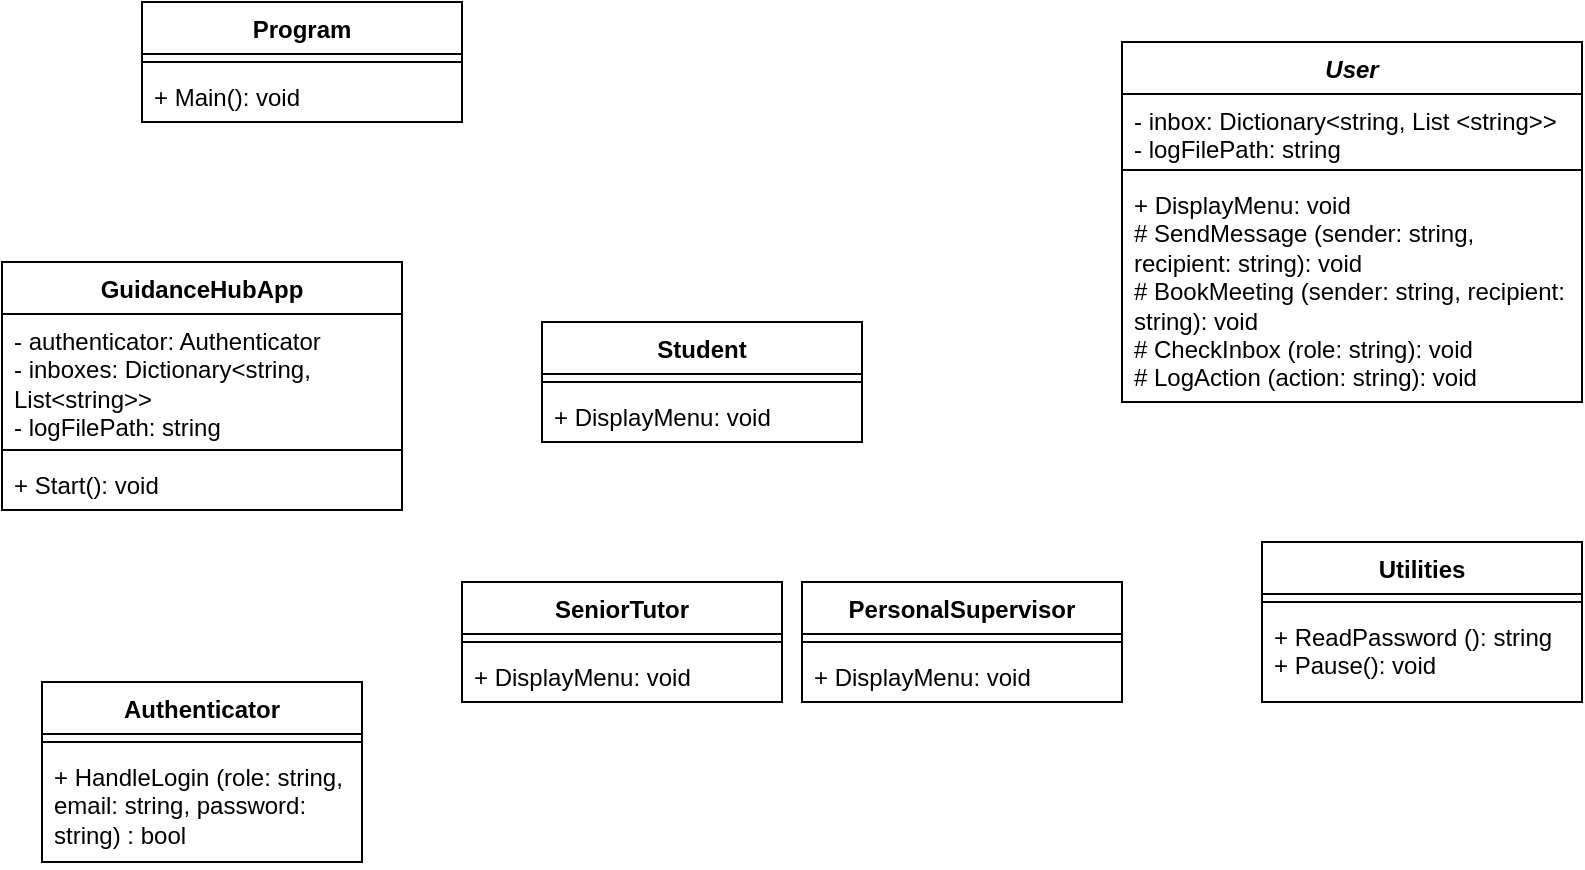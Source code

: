 <mxfile version="24.8.6">
  <diagram name="Page-1" id="BvLGYEvt-nDBIegFZNdJ">
    <mxGraphModel dx="1194" dy="535" grid="1" gridSize="10" guides="1" tooltips="1" connect="1" arrows="1" fold="1" page="1" pageScale="1" pageWidth="850" pageHeight="1100" math="0" shadow="0">
      <root>
        <mxCell id="0" />
        <mxCell id="1" parent="0" />
        <mxCell id="nNOjdYPiblm96Igl2QZm-2" value="GuidanceHubApp" style="swimlane;fontStyle=1;align=center;verticalAlign=top;childLayout=stackLayout;horizontal=1;startSize=26;horizontalStack=0;resizeParent=1;resizeParentMax=0;resizeLast=0;collapsible=1;marginBottom=0;whiteSpace=wrap;html=1;" vertex="1" parent="1">
          <mxGeometry x="20" y="170" width="200" height="124" as="geometry" />
        </mxCell>
        <mxCell id="nNOjdYPiblm96Igl2QZm-3" value="- authenticator: Authenticator&lt;div&gt;-&amp;nbsp;&lt;span style=&quot;background-color: initial;&quot;&gt;inboxes: Dictionary&amp;lt;string, List&amp;lt;string&amp;gt;&amp;gt;&lt;/span&gt;&lt;/div&gt;&lt;div&gt;&lt;span style=&quot;background-color: initial;&quot;&gt;-&amp;nbsp;&lt;/span&gt;&lt;span style=&quot;background-color: initial;&quot;&gt;logFilePath: string&lt;/span&gt;&lt;/div&gt;" style="text;strokeColor=none;fillColor=none;align=left;verticalAlign=top;spacingLeft=4;spacingRight=4;overflow=hidden;rotatable=0;points=[[0,0.5],[1,0.5]];portConstraint=eastwest;whiteSpace=wrap;html=1;" vertex="1" parent="nNOjdYPiblm96Igl2QZm-2">
          <mxGeometry y="26" width="200" height="64" as="geometry" />
        </mxCell>
        <mxCell id="nNOjdYPiblm96Igl2QZm-4" value="" style="line;strokeWidth=1;fillColor=none;align=left;verticalAlign=middle;spacingTop=-1;spacingLeft=3;spacingRight=3;rotatable=0;labelPosition=right;points=[];portConstraint=eastwest;strokeColor=inherit;" vertex="1" parent="nNOjdYPiblm96Igl2QZm-2">
          <mxGeometry y="90" width="200" height="8" as="geometry" />
        </mxCell>
        <mxCell id="nNOjdYPiblm96Igl2QZm-5" value="+&lt;span style=&quot;background-color: initial;&quot;&gt;&amp;nbsp;Start(): void&lt;/span&gt;" style="text;strokeColor=none;fillColor=none;align=left;verticalAlign=top;spacingLeft=4;spacingRight=4;overflow=hidden;rotatable=0;points=[[0,0.5],[1,0.5]];portConstraint=eastwest;whiteSpace=wrap;html=1;" vertex="1" parent="nNOjdYPiblm96Igl2QZm-2">
          <mxGeometry y="98" width="200" height="26" as="geometry" />
        </mxCell>
        <mxCell id="nNOjdYPiblm96Igl2QZm-6" value="Program" style="swimlane;fontStyle=1;align=center;verticalAlign=top;childLayout=stackLayout;horizontal=1;startSize=26;horizontalStack=0;resizeParent=1;resizeParentMax=0;resizeLast=0;collapsible=1;marginBottom=0;whiteSpace=wrap;html=1;" vertex="1" parent="1">
          <mxGeometry x="90" y="40" width="160" height="60" as="geometry" />
        </mxCell>
        <mxCell id="nNOjdYPiblm96Igl2QZm-8" value="" style="line;strokeWidth=1;fillColor=none;align=left;verticalAlign=middle;spacingTop=-1;spacingLeft=3;spacingRight=3;rotatable=0;labelPosition=right;points=[];portConstraint=eastwest;strokeColor=inherit;" vertex="1" parent="nNOjdYPiblm96Igl2QZm-6">
          <mxGeometry y="26" width="160" height="8" as="geometry" />
        </mxCell>
        <mxCell id="nNOjdYPiblm96Igl2QZm-9" value="+ Main(): void" style="text;strokeColor=none;fillColor=none;align=left;verticalAlign=top;spacingLeft=4;spacingRight=4;overflow=hidden;rotatable=0;points=[[0,0.5],[1,0.5]];portConstraint=eastwest;whiteSpace=wrap;html=1;" vertex="1" parent="nNOjdYPiblm96Igl2QZm-6">
          <mxGeometry y="34" width="160" height="26" as="geometry" />
        </mxCell>
        <mxCell id="nNOjdYPiblm96Igl2QZm-10" value="Authenticator" style="swimlane;fontStyle=1;align=center;verticalAlign=top;childLayout=stackLayout;horizontal=1;startSize=26;horizontalStack=0;resizeParent=1;resizeParentMax=0;resizeLast=0;collapsible=1;marginBottom=0;whiteSpace=wrap;html=1;" vertex="1" parent="1">
          <mxGeometry x="40" y="380" width="160" height="90" as="geometry" />
        </mxCell>
        <mxCell id="nNOjdYPiblm96Igl2QZm-12" value="" style="line;strokeWidth=1;fillColor=none;align=left;verticalAlign=middle;spacingTop=-1;spacingLeft=3;spacingRight=3;rotatable=0;labelPosition=right;points=[];portConstraint=eastwest;strokeColor=inherit;" vertex="1" parent="nNOjdYPiblm96Igl2QZm-10">
          <mxGeometry y="26" width="160" height="8" as="geometry" />
        </mxCell>
        <mxCell id="nNOjdYPiblm96Igl2QZm-13" value="+ HandleLogin (role: string, email: string, password: string) : bool" style="text;strokeColor=none;fillColor=none;align=left;verticalAlign=top;spacingLeft=4;spacingRight=4;overflow=hidden;rotatable=0;points=[[0,0.5],[1,0.5]];portConstraint=eastwest;whiteSpace=wrap;html=1;" vertex="1" parent="nNOjdYPiblm96Igl2QZm-10">
          <mxGeometry y="34" width="160" height="56" as="geometry" />
        </mxCell>
        <mxCell id="nNOjdYPiblm96Igl2QZm-14" value="&lt;i&gt;User&lt;/i&gt;" style="swimlane;fontStyle=1;align=center;verticalAlign=top;childLayout=stackLayout;horizontal=1;startSize=26;horizontalStack=0;resizeParent=1;resizeParentMax=0;resizeLast=0;collapsible=1;marginBottom=0;whiteSpace=wrap;html=1;" vertex="1" parent="1">
          <mxGeometry x="580" y="60" width="230" height="180" as="geometry" />
        </mxCell>
        <mxCell id="nNOjdYPiblm96Igl2QZm-15" value="- inbox: Dictionary&amp;lt;string, List &amp;lt;string&amp;gt;&amp;gt;&lt;div&gt;- logFilePath: string&lt;/div&gt;" style="text;strokeColor=none;fillColor=none;align=left;verticalAlign=top;spacingLeft=4;spacingRight=4;overflow=hidden;rotatable=0;points=[[0,0.5],[1,0.5]];portConstraint=eastwest;whiteSpace=wrap;html=1;" vertex="1" parent="nNOjdYPiblm96Igl2QZm-14">
          <mxGeometry y="26" width="230" height="34" as="geometry" />
        </mxCell>
        <mxCell id="nNOjdYPiblm96Igl2QZm-16" value="" style="line;strokeWidth=1;fillColor=none;align=left;verticalAlign=middle;spacingTop=-1;spacingLeft=3;spacingRight=3;rotatable=0;labelPosition=right;points=[];portConstraint=eastwest;strokeColor=inherit;" vertex="1" parent="nNOjdYPiblm96Igl2QZm-14">
          <mxGeometry y="60" width="230" height="8" as="geometry" />
        </mxCell>
        <mxCell id="nNOjdYPiblm96Igl2QZm-17" value="+ DisplayMenu: void&lt;div&gt;# SendMessage (sender: string, recipient: string): void&lt;/div&gt;&lt;div&gt;# BookMeeting (sender: string, recipient: string): void&lt;/div&gt;&lt;div&gt;# CheckInbox (role: string): void&lt;/div&gt;&lt;div&gt;# LogAction (action: string): void&lt;/div&gt;&lt;div&gt;&lt;br&gt;&lt;/div&gt;&lt;div&gt;&lt;br&gt;&lt;div&gt;&lt;br&gt;&lt;/div&gt;&lt;/div&gt;" style="text;strokeColor=none;fillColor=none;align=left;verticalAlign=top;spacingLeft=4;spacingRight=4;overflow=hidden;rotatable=0;points=[[0,0.5],[1,0.5]];portConstraint=eastwest;whiteSpace=wrap;html=1;" vertex="1" parent="nNOjdYPiblm96Igl2QZm-14">
          <mxGeometry y="68" width="230" height="112" as="geometry" />
        </mxCell>
        <mxCell id="nNOjdYPiblm96Igl2QZm-18" value="Student" style="swimlane;fontStyle=1;align=center;verticalAlign=top;childLayout=stackLayout;horizontal=1;startSize=26;horizontalStack=0;resizeParent=1;resizeParentMax=0;resizeLast=0;collapsible=1;marginBottom=0;whiteSpace=wrap;html=1;" vertex="1" parent="1">
          <mxGeometry x="290" y="200" width="160" height="60" as="geometry" />
        </mxCell>
        <mxCell id="nNOjdYPiblm96Igl2QZm-20" value="" style="line;strokeWidth=1;fillColor=none;align=left;verticalAlign=middle;spacingTop=-1;spacingLeft=3;spacingRight=3;rotatable=0;labelPosition=right;points=[];portConstraint=eastwest;strokeColor=inherit;" vertex="1" parent="nNOjdYPiblm96Igl2QZm-18">
          <mxGeometry y="26" width="160" height="8" as="geometry" />
        </mxCell>
        <mxCell id="nNOjdYPiblm96Igl2QZm-21" value="+ DisplayMenu: void" style="text;strokeColor=none;fillColor=none;align=left;verticalAlign=top;spacingLeft=4;spacingRight=4;overflow=hidden;rotatable=0;points=[[0,0.5],[1,0.5]];portConstraint=eastwest;whiteSpace=wrap;html=1;" vertex="1" parent="nNOjdYPiblm96Igl2QZm-18">
          <mxGeometry y="34" width="160" height="26" as="geometry" />
        </mxCell>
        <mxCell id="nNOjdYPiblm96Igl2QZm-22" value="PersonalSupervisor&lt;span style=&quot;color: rgba(0, 0, 0, 0); font-family: monospace; font-size: 0px; font-weight: 400; text-align: start; text-wrap-mode: nowrap;&quot;&gt;%3CmxGraphModel%3E%3Croot%3E%3CmxCell%20id%3D%220%22%2F%3E%3CmxCell%20id%3D%221%22%20parent%3D%220%22%2F%3E%3CmxCell%20id%3D%222%22%20value%3D%22Student%22%20style%3D%22swimlane%3BfontStyle%3D1%3Balign%3Dcenter%3BverticalAlign%3Dtop%3BchildLayout%3DstackLayout%3Bhorizontal%3D1%3BstartSize%3D26%3BhorizontalStack%3D0%3BresizeParent%3D1%3BresizeParentMax%3D0%3BresizeLast%3D0%3Bcollapsible%3D1%3BmarginBottom%3D0%3BwhiteSpace%3Dwrap%3Bhtml%3D1%3B%22%20vertex%3D%221%22%20parent%3D%221%22%3E%3CmxGeometry%20x%3D%22290%22%20y%3D%22200%22%20width%3D%22160%22%20height%3D%2260%22%20as%3D%22geometry%22%2F%3E%3C%2FmxCell%3E%3CmxCell%20id%3D%223%22%20value%3D%22%22%20style%3D%22line%3BstrokeWidth%3D1%3BfillColor%3Dnone%3Balign%3Dleft%3BverticalAlign%3Dmiddle%3BspacingTop%3D-1%3BspacingLeft%3D3%3BspacingRight%3D3%3Brotatable%3D0%3BlabelPosition%3Dright%3Bpoints%3D%5B%5D%3BportConstraint%3Deastwest%3BstrokeColor%3Dinherit%3B%22%20vertex%3D%221%22%20parent%3D%222%22%3E%3CmxGeometry%20y%3D%2226%22%20width%3D%22160%22%20height%3D%228%22%20as%3D%22geometry%22%2F%3E%3C%2FmxCell%3E%3CmxCell%20id%3D%224%22%20value%3D%22%2B%20DisplayMenu%3A%20void%22%20style%3D%22text%3BstrokeColor%3Dnone%3BfillColor%3Dnone%3Balign%3Dleft%3BverticalAlign%3Dtop%3BspacingLeft%3D4%3BspacingRight%3D4%3Boverflow%3Dhidden%3Brotatable%3D0%3Bpoints%3D%5B%5B0%2C0.5%5D%2C%5B1%2C0.5%5D%5D%3BportConstraint%3Deastwest%3BwhiteSpace%3Dwrap%3Bhtml%3D1%3B%22%20vertex%3D%221%22%20parent%3D%222%22%3E%3CmxGeometry%20y%3D%2234%22%20width%3D%22160%22%20height%3D%2226%22%20as%3D%22geometry%22%2F%3E%3C%2FmxCell%3E%3C%2Froot%3E%3C%2FmxGraphModel%3E&lt;/span&gt;" style="swimlane;fontStyle=1;align=center;verticalAlign=top;childLayout=stackLayout;horizontal=1;startSize=26;horizontalStack=0;resizeParent=1;resizeParentMax=0;resizeLast=0;collapsible=1;marginBottom=0;whiteSpace=wrap;html=1;" vertex="1" parent="1">
          <mxGeometry x="420" y="330" width="160" height="60" as="geometry" />
        </mxCell>
        <mxCell id="nNOjdYPiblm96Igl2QZm-23" value="" style="line;strokeWidth=1;fillColor=none;align=left;verticalAlign=middle;spacingTop=-1;spacingLeft=3;spacingRight=3;rotatable=0;labelPosition=right;points=[];portConstraint=eastwest;strokeColor=inherit;" vertex="1" parent="nNOjdYPiblm96Igl2QZm-22">
          <mxGeometry y="26" width="160" height="8" as="geometry" />
        </mxCell>
        <mxCell id="nNOjdYPiblm96Igl2QZm-24" value="+ DisplayMenu: void" style="text;strokeColor=none;fillColor=none;align=left;verticalAlign=top;spacingLeft=4;spacingRight=4;overflow=hidden;rotatable=0;points=[[0,0.5],[1,0.5]];portConstraint=eastwest;whiteSpace=wrap;html=1;" vertex="1" parent="nNOjdYPiblm96Igl2QZm-22">
          <mxGeometry y="34" width="160" height="26" as="geometry" />
        </mxCell>
        <mxCell id="nNOjdYPiblm96Igl2QZm-25" value="SeniorTutor" style="swimlane;fontStyle=1;align=center;verticalAlign=top;childLayout=stackLayout;horizontal=1;startSize=26;horizontalStack=0;resizeParent=1;resizeParentMax=0;resizeLast=0;collapsible=1;marginBottom=0;whiteSpace=wrap;html=1;" vertex="1" parent="1">
          <mxGeometry x="250" y="330" width="160" height="60" as="geometry" />
        </mxCell>
        <mxCell id="nNOjdYPiblm96Igl2QZm-26" value="" style="line;strokeWidth=1;fillColor=none;align=left;verticalAlign=middle;spacingTop=-1;spacingLeft=3;spacingRight=3;rotatable=0;labelPosition=right;points=[];portConstraint=eastwest;strokeColor=inherit;" vertex="1" parent="nNOjdYPiblm96Igl2QZm-25">
          <mxGeometry y="26" width="160" height="8" as="geometry" />
        </mxCell>
        <mxCell id="nNOjdYPiblm96Igl2QZm-27" value="+ DisplayMenu: void" style="text;strokeColor=none;fillColor=none;align=left;verticalAlign=top;spacingLeft=4;spacingRight=4;overflow=hidden;rotatable=0;points=[[0,0.5],[1,0.5]];portConstraint=eastwest;whiteSpace=wrap;html=1;" vertex="1" parent="nNOjdYPiblm96Igl2QZm-25">
          <mxGeometry y="34" width="160" height="26" as="geometry" />
        </mxCell>
        <mxCell id="nNOjdYPiblm96Igl2QZm-28" value="Utilities" style="swimlane;fontStyle=1;align=center;verticalAlign=top;childLayout=stackLayout;horizontal=1;startSize=26;horizontalStack=0;resizeParent=1;resizeParentMax=0;resizeLast=0;collapsible=1;marginBottom=0;whiteSpace=wrap;html=1;" vertex="1" parent="1">
          <mxGeometry x="650" y="310" width="160" height="80" as="geometry" />
        </mxCell>
        <mxCell id="nNOjdYPiblm96Igl2QZm-30" value="" style="line;strokeWidth=1;fillColor=none;align=left;verticalAlign=middle;spacingTop=-1;spacingLeft=3;spacingRight=3;rotatable=0;labelPosition=right;points=[];portConstraint=eastwest;strokeColor=inherit;" vertex="1" parent="nNOjdYPiblm96Igl2QZm-28">
          <mxGeometry y="26" width="160" height="8" as="geometry" />
        </mxCell>
        <mxCell id="nNOjdYPiblm96Igl2QZm-31" value="+ ReadPassword (): string&lt;div&gt;+ Pause(): void&lt;/div&gt;" style="text;strokeColor=none;fillColor=none;align=left;verticalAlign=top;spacingLeft=4;spacingRight=4;overflow=hidden;rotatable=0;points=[[0,0.5],[1,0.5]];portConstraint=eastwest;whiteSpace=wrap;html=1;" vertex="1" parent="nNOjdYPiblm96Igl2QZm-28">
          <mxGeometry y="34" width="160" height="46" as="geometry" />
        </mxCell>
      </root>
    </mxGraphModel>
  </diagram>
</mxfile>
